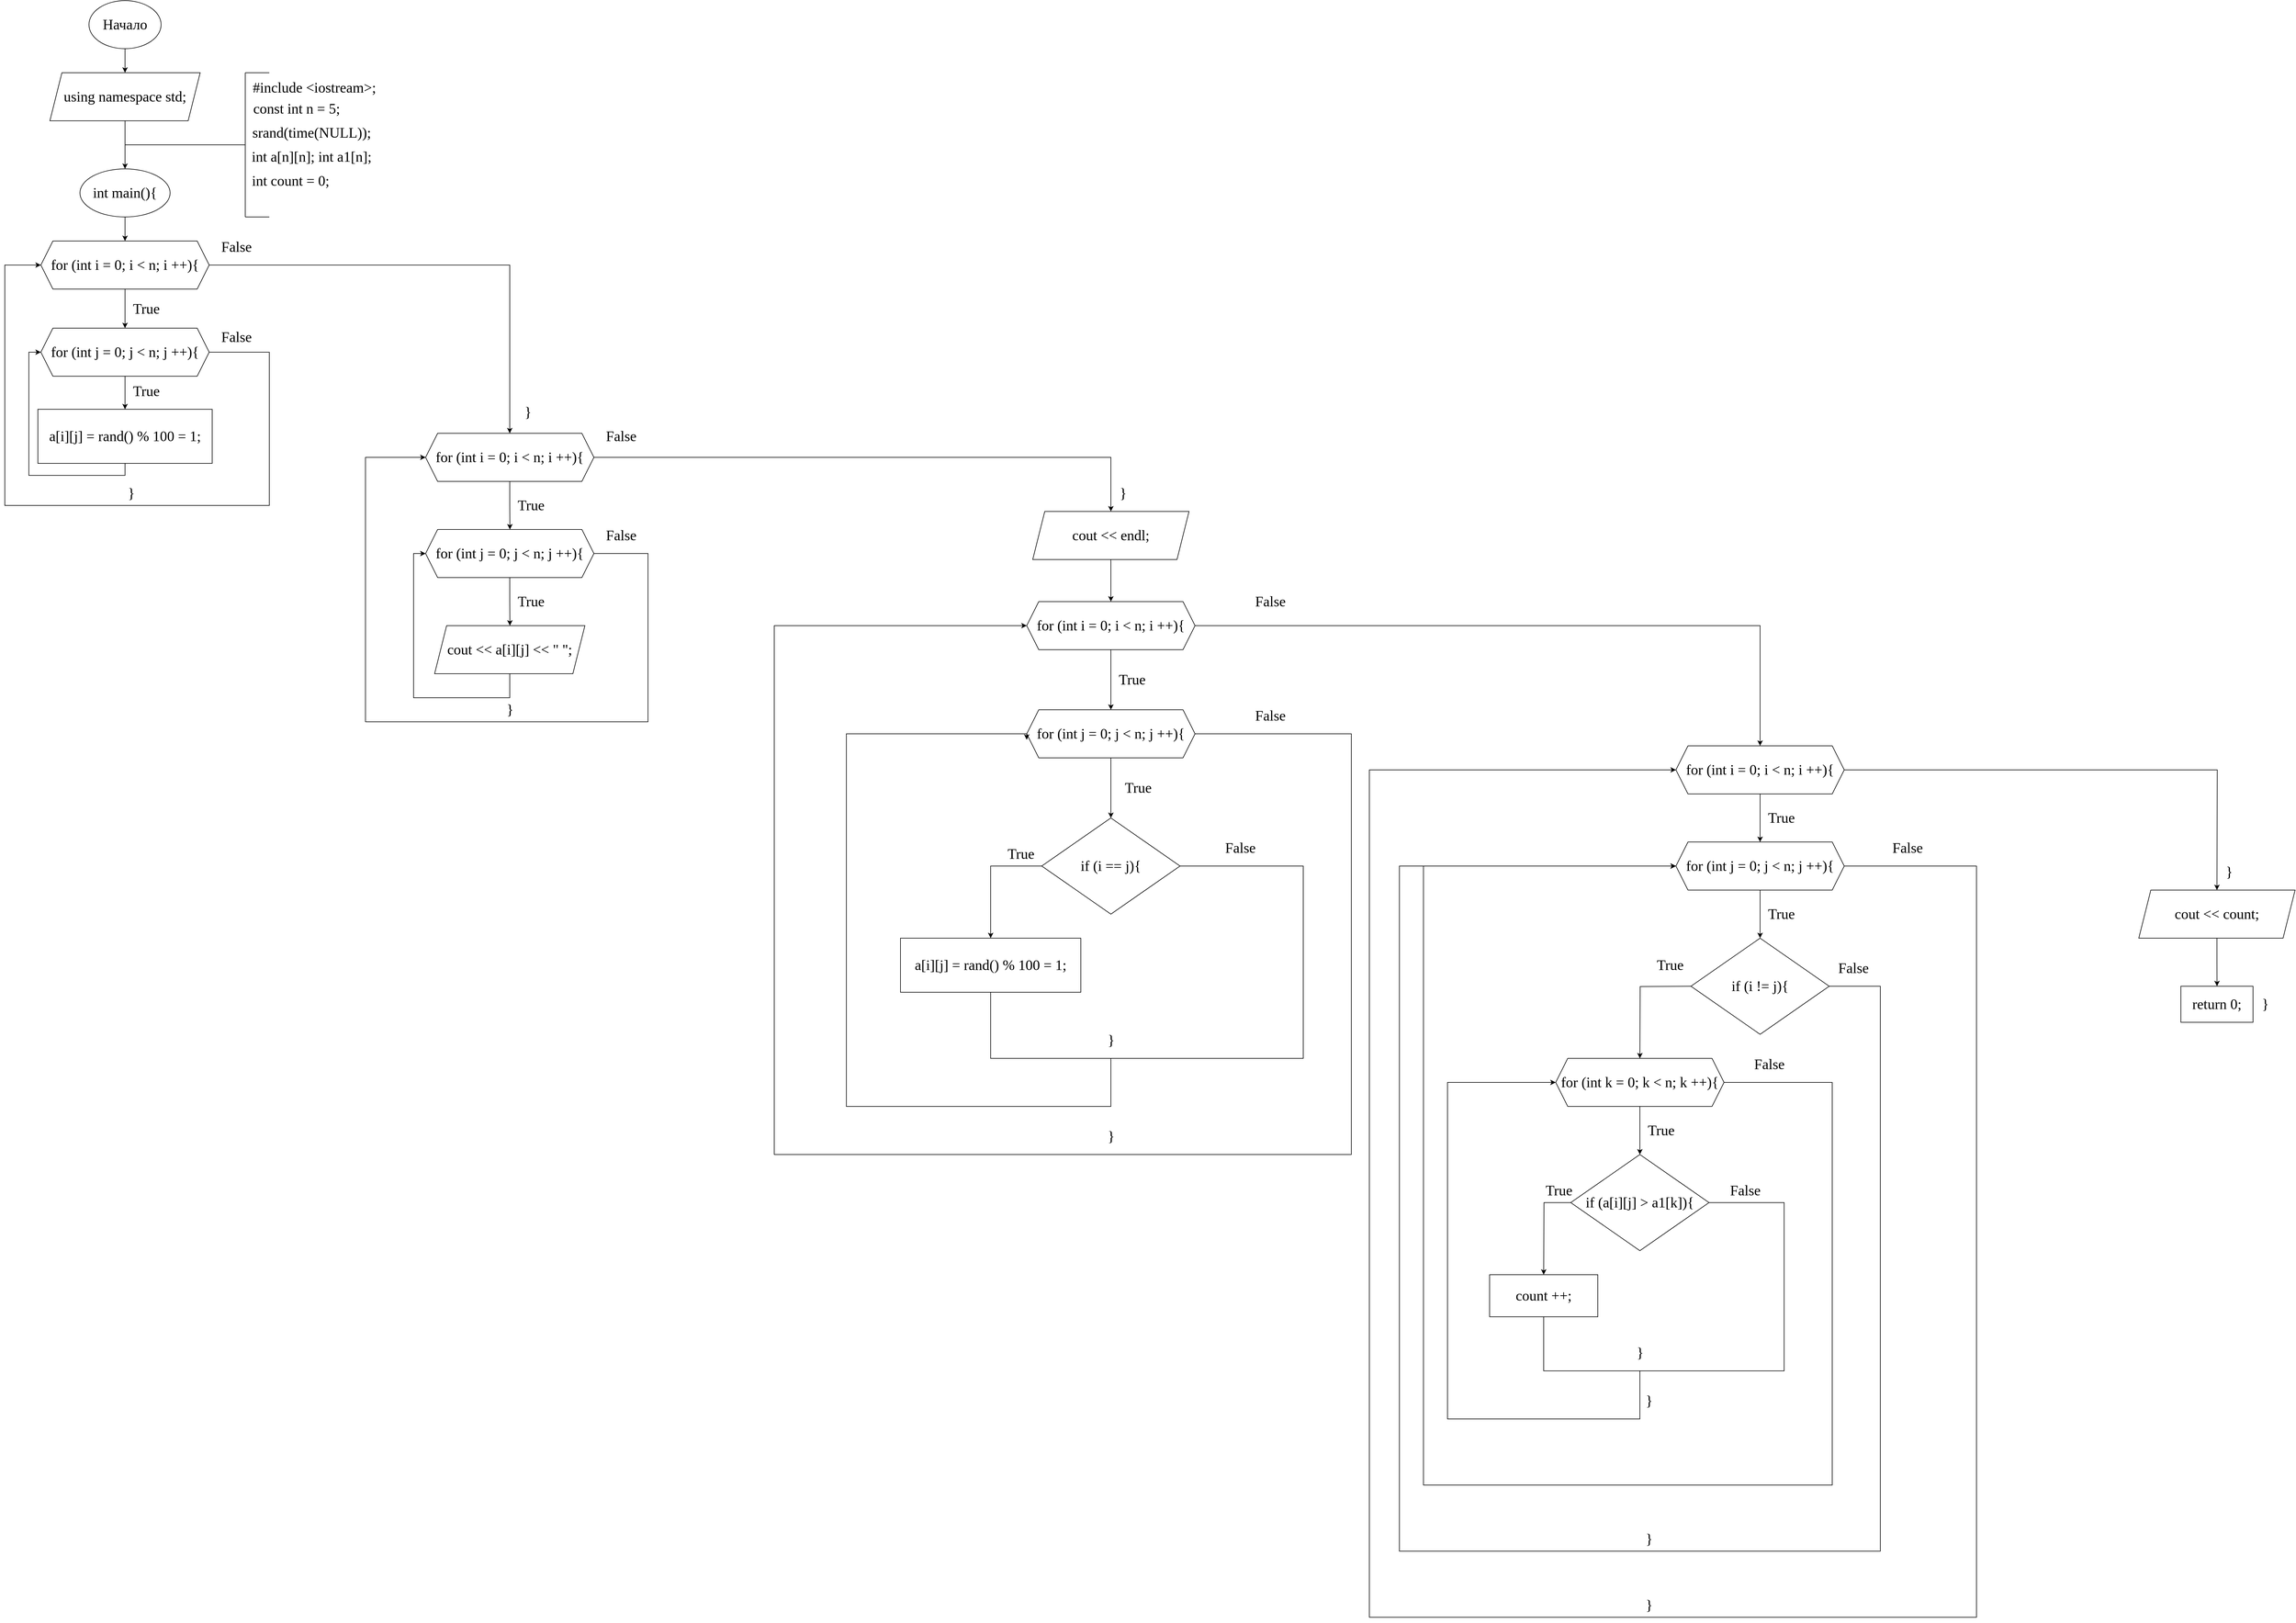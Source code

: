 <mxfile version="22.1.2" type="device">
  <diagram name="Страница — 1" id="nWB5w-IQQtrA6yQI5Z5J">
    <mxGraphModel dx="2580" dy="1523" grid="1" gridSize="10" guides="1" tooltips="1" connect="1" arrows="1" fold="1" page="1" pageScale="1" pageWidth="827" pageHeight="1169" math="0" shadow="0">
      <root>
        <mxCell id="0" />
        <mxCell id="1" parent="0" />
        <mxCell id="NNry0I4TgSfYmMdXEbv9-2" style="edgeStyle=orthogonalEdgeStyle;rounded=0;orthogonalLoop=1;jettySize=auto;html=1;exitX=0.5;exitY=1;exitDx=0;exitDy=0;" edge="1" parent="1" source="NNry0I4TgSfYmMdXEbv9-1">
          <mxGeometry relative="1" as="geometry">
            <mxPoint x="360" y="160" as="targetPoint" />
          </mxGeometry>
        </mxCell>
        <mxCell id="NNry0I4TgSfYmMdXEbv9-1" value="Начало" style="ellipse;whiteSpace=wrap;html=1;fontFamily=Times New Roman;fontSize=24;" vertex="1" parent="1">
          <mxGeometry x="300" y="40" width="120" height="80" as="geometry" />
        </mxCell>
        <mxCell id="NNry0I4TgSfYmMdXEbv9-5" style="edgeStyle=orthogonalEdgeStyle;rounded=0;orthogonalLoop=1;jettySize=auto;html=1;exitX=0.5;exitY=1;exitDx=0;exitDy=0;fontFamily=Times New Roman;fontSize=24;fontColor=default;" edge="1" parent="1" source="NNry0I4TgSfYmMdXEbv9-4">
          <mxGeometry relative="1" as="geometry">
            <mxPoint x="360" y="320" as="targetPoint" />
          </mxGeometry>
        </mxCell>
        <mxCell id="NNry0I4TgSfYmMdXEbv9-4" value="using namespace std;" style="shape=parallelogram;perimeter=parallelogramPerimeter;whiteSpace=wrap;html=1;fixedSize=1;strokeColor=default;align=center;verticalAlign=middle;fontFamily=Times New Roman;fontSize=24;fontColor=default;fillColor=default;" vertex="1" parent="1">
          <mxGeometry x="235" y="160" width="250" height="80" as="geometry" />
        </mxCell>
        <mxCell id="NNry0I4TgSfYmMdXEbv9-17" style="edgeStyle=orthogonalEdgeStyle;rounded=0;orthogonalLoop=1;jettySize=auto;html=1;exitX=0.5;exitY=1;exitDx=0;exitDy=0;fontFamily=Times New Roman;fontSize=24;fontColor=default;" edge="1" parent="1" source="NNry0I4TgSfYmMdXEbv9-6">
          <mxGeometry relative="1" as="geometry">
            <mxPoint x="360" y="440" as="targetPoint" />
          </mxGeometry>
        </mxCell>
        <mxCell id="NNry0I4TgSfYmMdXEbv9-6" value="int main(){" style="ellipse;whiteSpace=wrap;html=1;fontFamily=Times New Roman;fontSize=24;" vertex="1" parent="1">
          <mxGeometry x="285" y="320" width="150" height="80" as="geometry" />
        </mxCell>
        <mxCell id="NNry0I4TgSfYmMdXEbv9-7" value="" style="endArrow=none;html=1;rounded=0;fontFamily=Times New Roman;fontSize=24;fontColor=default;" edge="1" parent="1">
          <mxGeometry width="50" height="50" relative="1" as="geometry">
            <mxPoint x="360" y="280" as="sourcePoint" />
            <mxPoint x="560" y="280" as="targetPoint" />
          </mxGeometry>
        </mxCell>
        <mxCell id="NNry0I4TgSfYmMdXEbv9-8" value="" style="endArrow=none;html=1;rounded=0;fontFamily=Times New Roman;fontSize=24;fontColor=default;" edge="1" parent="1">
          <mxGeometry width="50" height="50" relative="1" as="geometry">
            <mxPoint x="560" y="400" as="sourcePoint" />
            <mxPoint x="560" y="160" as="targetPoint" />
          </mxGeometry>
        </mxCell>
        <mxCell id="NNry0I4TgSfYmMdXEbv9-9" value="" style="endArrow=none;html=1;rounded=0;fontFamily=Times New Roman;fontSize=24;fontColor=default;" edge="1" parent="1">
          <mxGeometry width="50" height="50" relative="1" as="geometry">
            <mxPoint x="560" y="160" as="sourcePoint" />
            <mxPoint x="600" y="160" as="targetPoint" />
          </mxGeometry>
        </mxCell>
        <mxCell id="NNry0I4TgSfYmMdXEbv9-10" value="" style="endArrow=none;html=1;rounded=0;fontFamily=Times New Roman;fontSize=24;fontColor=default;" edge="1" parent="1">
          <mxGeometry width="50" height="50" relative="1" as="geometry">
            <mxPoint x="560" y="400" as="sourcePoint" />
            <mxPoint x="600" y="400" as="targetPoint" />
          </mxGeometry>
        </mxCell>
        <mxCell id="NNry0I4TgSfYmMdXEbv9-11" value="#include &amp;lt;iostream&amp;gt;;" style="text;html=1;strokeColor=none;fillColor=none;align=center;verticalAlign=middle;whiteSpace=wrap;rounded=0;fontSize=24;fontFamily=Times New Roman;fontColor=default;" vertex="1" parent="1">
          <mxGeometry x="560" y="170" width="230" height="30" as="geometry" />
        </mxCell>
        <mxCell id="NNry0I4TgSfYmMdXEbv9-13" value="const int n = 5;" style="text;html=1;align=center;verticalAlign=middle;resizable=0;points=[];autosize=1;strokeColor=none;fillColor=none;fontSize=24;fontFamily=Times New Roman;fontColor=default;" vertex="1" parent="1">
          <mxGeometry x="560" y="200" width="170" height="40" as="geometry" />
        </mxCell>
        <mxCell id="NNry0I4TgSfYmMdXEbv9-14" value="srand(time(NULL));" style="text;html=1;align=center;verticalAlign=middle;resizable=0;points=[];autosize=1;strokeColor=none;fillColor=none;fontSize=24;fontFamily=Times New Roman;fontColor=default;" vertex="1" parent="1">
          <mxGeometry x="560" y="240" width="220" height="40" as="geometry" />
        </mxCell>
        <mxCell id="NNry0I4TgSfYmMdXEbv9-15" value="int a[n][n]; int a1[n];" style="text;html=1;align=center;verticalAlign=middle;resizable=0;points=[];autosize=1;strokeColor=none;fillColor=none;fontSize=24;fontFamily=Times New Roman;fontColor=default;" vertex="1" parent="1">
          <mxGeometry x="560" y="280" width="220" height="40" as="geometry" />
        </mxCell>
        <mxCell id="NNry0I4TgSfYmMdXEbv9-16" value="int count = 0;" style="text;html=1;align=center;verticalAlign=middle;resizable=0;points=[];autosize=1;strokeColor=none;fillColor=none;fontSize=24;fontFamily=Times New Roman;fontColor=default;" vertex="1" parent="1">
          <mxGeometry x="560" y="320" width="150" height="40" as="geometry" />
        </mxCell>
        <mxCell id="NNry0I4TgSfYmMdXEbv9-19" style="edgeStyle=orthogonalEdgeStyle;rounded=0;orthogonalLoop=1;jettySize=auto;html=1;exitX=0.5;exitY=1;exitDx=0;exitDy=0;fontFamily=Times New Roman;fontSize=24;fontColor=default;entryX=0.5;entryY=0;entryDx=0;entryDy=0;" edge="1" parent="1" source="NNry0I4TgSfYmMdXEbv9-18" target="NNry0I4TgSfYmMdXEbv9-20">
          <mxGeometry relative="1" as="geometry">
            <mxPoint x="360" y="580" as="targetPoint" />
          </mxGeometry>
        </mxCell>
        <mxCell id="NNry0I4TgSfYmMdXEbv9-28" style="edgeStyle=orthogonalEdgeStyle;rounded=0;orthogonalLoop=1;jettySize=auto;html=1;exitX=1;exitY=0.5;exitDx=0;exitDy=0;fontFamily=Times New Roman;fontSize=24;fontColor=default;" edge="1" parent="1" source="NNry0I4TgSfYmMdXEbv9-18">
          <mxGeometry relative="1" as="geometry">
            <mxPoint x="1000" y="760" as="targetPoint" />
            <Array as="points">
              <mxPoint x="1000" y="480" />
              <mxPoint x="1000" y="760" />
            </Array>
          </mxGeometry>
        </mxCell>
        <mxCell id="NNry0I4TgSfYmMdXEbv9-18" value="for (int i = 0; i &amp;lt; n; i ++){" style="shape=hexagon;perimeter=hexagonPerimeter2;whiteSpace=wrap;html=1;fixedSize=1;strokeColor=default;align=center;verticalAlign=middle;fontFamily=Times New Roman;fontSize=24;fontColor=default;fillColor=default;" vertex="1" parent="1">
          <mxGeometry x="220" y="440" width="280" height="80" as="geometry" />
        </mxCell>
        <mxCell id="NNry0I4TgSfYmMdXEbv9-22" style="edgeStyle=orthogonalEdgeStyle;rounded=0;orthogonalLoop=1;jettySize=auto;html=1;exitX=0.5;exitY=1;exitDx=0;exitDy=0;fontFamily=Times New Roman;fontSize=24;fontColor=default;" edge="1" parent="1" source="NNry0I4TgSfYmMdXEbv9-20" target="NNry0I4TgSfYmMdXEbv9-23">
          <mxGeometry relative="1" as="geometry">
            <mxPoint x="360.286" y="720" as="targetPoint" />
          </mxGeometry>
        </mxCell>
        <mxCell id="NNry0I4TgSfYmMdXEbv9-25" style="edgeStyle=orthogonalEdgeStyle;rounded=0;orthogonalLoop=1;jettySize=auto;html=1;exitX=1;exitY=0.5;exitDx=0;exitDy=0;entryX=0;entryY=0.5;entryDx=0;entryDy=0;fontFamily=Times New Roman;fontSize=24;fontColor=default;" edge="1" parent="1" source="NNry0I4TgSfYmMdXEbv9-20" target="NNry0I4TgSfYmMdXEbv9-18">
          <mxGeometry relative="1" as="geometry">
            <Array as="points">
              <mxPoint x="600" y="625" />
              <mxPoint x="600" y="880" />
              <mxPoint x="160" y="880" />
              <mxPoint x="160" y="480" />
            </Array>
          </mxGeometry>
        </mxCell>
        <mxCell id="NNry0I4TgSfYmMdXEbv9-20" value="for (int j = 0; j &amp;lt; n; j ++){" style="shape=hexagon;perimeter=hexagonPerimeter2;whiteSpace=wrap;html=1;fixedSize=1;strokeColor=default;align=center;verticalAlign=middle;fontFamily=Times New Roman;fontSize=24;fontColor=default;fillColor=default;" vertex="1" parent="1">
          <mxGeometry x="220" y="585" width="280" height="80" as="geometry" />
        </mxCell>
        <mxCell id="NNry0I4TgSfYmMdXEbv9-21" value="True" style="text;html=1;align=center;verticalAlign=middle;resizable=0;points=[];autosize=1;strokeColor=none;fillColor=none;fontSize=24;fontFamily=Times New Roman;fontColor=default;" vertex="1" parent="1">
          <mxGeometry x="360" y="533" width="70" height="40" as="geometry" />
        </mxCell>
        <mxCell id="NNry0I4TgSfYmMdXEbv9-24" style="edgeStyle=orthogonalEdgeStyle;rounded=0;orthogonalLoop=1;jettySize=auto;html=1;exitX=0.5;exitY=1;exitDx=0;exitDy=0;entryX=0;entryY=0.5;entryDx=0;entryDy=0;fontFamily=Times New Roman;fontSize=24;fontColor=default;" edge="1" parent="1" source="NNry0I4TgSfYmMdXEbv9-23" target="NNry0I4TgSfYmMdXEbv9-20">
          <mxGeometry relative="1" as="geometry">
            <Array as="points">
              <mxPoint x="360" y="830" />
              <mxPoint x="200" y="830" />
              <mxPoint x="200" y="625" />
            </Array>
          </mxGeometry>
        </mxCell>
        <mxCell id="NNry0I4TgSfYmMdXEbv9-23" value="a[i][j] = rand() % 100 = 1;" style="rounded=0;whiteSpace=wrap;html=1;strokeColor=default;align=center;verticalAlign=middle;fontFamily=Times New Roman;fontSize=24;fontColor=default;fillColor=default;" vertex="1" parent="1">
          <mxGeometry x="215" y="720" width="290" height="90" as="geometry" />
        </mxCell>
        <mxCell id="NNry0I4TgSfYmMdXEbv9-26" value="True" style="text;html=1;align=center;verticalAlign=middle;resizable=0;points=[];autosize=1;strokeColor=none;fillColor=none;fontSize=24;fontFamily=Times New Roman;fontColor=default;" vertex="1" parent="1">
          <mxGeometry x="360" y="670" width="70" height="40" as="geometry" />
        </mxCell>
        <mxCell id="NNry0I4TgSfYmMdXEbv9-27" value="False" style="text;html=1;align=center;verticalAlign=middle;resizable=0;points=[];autosize=1;strokeColor=none;fillColor=none;fontSize=24;fontFamily=Times New Roman;fontColor=default;" vertex="1" parent="1">
          <mxGeometry x="510" y="580" width="70" height="40" as="geometry" />
        </mxCell>
        <mxCell id="NNry0I4TgSfYmMdXEbv9-29" value="False" style="text;html=1;align=center;verticalAlign=middle;resizable=0;points=[];autosize=1;strokeColor=none;fillColor=none;fontSize=24;fontFamily=Times New Roman;fontColor=default;" vertex="1" parent="1">
          <mxGeometry x="510" y="430" width="70" height="40" as="geometry" />
        </mxCell>
        <mxCell id="NNry0I4TgSfYmMdXEbv9-31" style="edgeStyle=orthogonalEdgeStyle;rounded=0;orthogonalLoop=1;jettySize=auto;html=1;exitX=0.5;exitY=1;exitDx=0;exitDy=0;fontFamily=Times New Roman;fontSize=24;fontColor=default;" edge="1" parent="1" source="NNry0I4TgSfYmMdXEbv9-30">
          <mxGeometry relative="1" as="geometry">
            <mxPoint x="1000.286" y="920" as="targetPoint" />
          </mxGeometry>
        </mxCell>
        <mxCell id="NNry0I4TgSfYmMdXEbv9-40" style="edgeStyle=orthogonalEdgeStyle;rounded=0;orthogonalLoop=1;jettySize=auto;html=1;exitX=1;exitY=0.5;exitDx=0;exitDy=0;fontFamily=Times New Roman;fontSize=24;fontColor=default;entryX=0.5;entryY=0;entryDx=0;entryDy=0;" edge="1" parent="1" source="NNry0I4TgSfYmMdXEbv9-30" target="NNry0I4TgSfYmMdXEbv9-41">
          <mxGeometry relative="1" as="geometry">
            <mxPoint x="1680" y="880" as="targetPoint" />
            <Array as="points">
              <mxPoint x="2000" y="800" />
            </Array>
          </mxGeometry>
        </mxCell>
        <mxCell id="NNry0I4TgSfYmMdXEbv9-30" value="for (int i = 0; i &amp;lt; n; i ++){" style="shape=hexagon;perimeter=hexagonPerimeter2;whiteSpace=wrap;html=1;fixedSize=1;strokeColor=default;align=center;verticalAlign=middle;fontFamily=Times New Roman;fontSize=24;fontColor=default;fillColor=default;" vertex="1" parent="1">
          <mxGeometry x="860" y="760" width="280" height="80" as="geometry" />
        </mxCell>
        <mxCell id="NNry0I4TgSfYmMdXEbv9-34" style="edgeStyle=orthogonalEdgeStyle;rounded=0;orthogonalLoop=1;jettySize=auto;html=1;exitX=0.5;exitY=1;exitDx=0;exitDy=0;fontFamily=Times New Roman;fontSize=24;fontColor=default;" edge="1" parent="1" source="NNry0I4TgSfYmMdXEbv9-32">
          <mxGeometry relative="1" as="geometry">
            <mxPoint x="1000.286" y="1080.0" as="targetPoint" />
          </mxGeometry>
        </mxCell>
        <mxCell id="NNry0I4TgSfYmMdXEbv9-38" style="edgeStyle=orthogonalEdgeStyle;rounded=0;orthogonalLoop=1;jettySize=auto;html=1;exitX=1;exitY=0.5;exitDx=0;exitDy=0;entryX=0;entryY=0.5;entryDx=0;entryDy=0;fontFamily=Times New Roman;fontSize=24;fontColor=default;" edge="1" parent="1" source="NNry0I4TgSfYmMdXEbv9-32" target="NNry0I4TgSfYmMdXEbv9-30">
          <mxGeometry relative="1" as="geometry">
            <Array as="points">
              <mxPoint x="1230" y="960" />
              <mxPoint x="1230" y="1240" />
              <mxPoint x="760" y="1240" />
              <mxPoint x="760" y="800" />
            </Array>
          </mxGeometry>
        </mxCell>
        <mxCell id="NNry0I4TgSfYmMdXEbv9-32" value="for (int j = 0; j &amp;lt; n; j ++){" style="shape=hexagon;perimeter=hexagonPerimeter2;whiteSpace=wrap;html=1;fixedSize=1;strokeColor=default;align=center;verticalAlign=middle;fontFamily=Times New Roman;fontSize=24;fontColor=default;fillColor=default;" vertex="1" parent="1">
          <mxGeometry x="860" y="920" width="280" height="80" as="geometry" />
        </mxCell>
        <mxCell id="NNry0I4TgSfYmMdXEbv9-33" value="True" style="text;html=1;align=center;verticalAlign=middle;resizable=0;points=[];autosize=1;strokeColor=none;fillColor=none;fontSize=24;fontFamily=Times New Roman;fontColor=default;" vertex="1" parent="1">
          <mxGeometry x="1000" y="860" width="70" height="40" as="geometry" />
        </mxCell>
        <mxCell id="NNry0I4TgSfYmMdXEbv9-35" value="True" style="text;html=1;align=center;verticalAlign=middle;resizable=0;points=[];autosize=1;strokeColor=none;fillColor=none;fontSize=24;fontFamily=Times New Roman;fontColor=default;" vertex="1" parent="1">
          <mxGeometry x="1000" y="1020" width="70" height="40" as="geometry" />
        </mxCell>
        <mxCell id="NNry0I4TgSfYmMdXEbv9-37" style="edgeStyle=orthogonalEdgeStyle;rounded=0;orthogonalLoop=1;jettySize=auto;html=1;exitX=0.5;exitY=1;exitDx=0;exitDy=0;entryX=0;entryY=0.5;entryDx=0;entryDy=0;fontFamily=Times New Roman;fontSize=24;fontColor=default;" edge="1" parent="1" source="NNry0I4TgSfYmMdXEbv9-36" target="NNry0I4TgSfYmMdXEbv9-32">
          <mxGeometry relative="1" as="geometry">
            <Array as="points">
              <mxPoint x="1000" y="1200" />
              <mxPoint x="840" y="1200" />
              <mxPoint x="840" y="960" />
            </Array>
          </mxGeometry>
        </mxCell>
        <mxCell id="NNry0I4TgSfYmMdXEbv9-36" value="cout &amp;lt;&amp;lt; a[i][j] &amp;lt;&amp;lt; &quot; &quot;;" style="shape=parallelogram;perimeter=parallelogramPerimeter;whiteSpace=wrap;html=1;fixedSize=1;strokeColor=default;align=center;verticalAlign=middle;fontFamily=Times New Roman;fontSize=24;fontColor=default;fillColor=default;" vertex="1" parent="1">
          <mxGeometry x="875" y="1080" width="250" height="80" as="geometry" />
        </mxCell>
        <mxCell id="NNry0I4TgSfYmMdXEbv9-39" value="False" style="text;html=1;align=center;verticalAlign=middle;resizable=0;points=[];autosize=1;strokeColor=none;fillColor=none;fontSize=24;fontFamily=Times New Roman;fontColor=default;" vertex="1" parent="1">
          <mxGeometry x="1150" y="910" width="70" height="40" as="geometry" />
        </mxCell>
        <mxCell id="NNry0I4TgSfYmMdXEbv9-47" style="edgeStyle=orthogonalEdgeStyle;rounded=0;orthogonalLoop=1;jettySize=auto;html=1;exitX=0.5;exitY=1;exitDx=0;exitDy=0;fontFamily=Times New Roman;fontSize=24;fontColor=default;entryX=0.5;entryY=0;entryDx=0;entryDy=0;" edge="1" parent="1" source="NNry0I4TgSfYmMdXEbv9-41" target="NNry0I4TgSfYmMdXEbv9-48">
          <mxGeometry relative="1" as="geometry">
            <mxPoint x="1680" y="1040" as="targetPoint" />
          </mxGeometry>
        </mxCell>
        <mxCell id="NNry0I4TgSfYmMdXEbv9-41" value="cout &amp;lt;&amp;lt; endl;" style="shape=parallelogram;perimeter=parallelogramPerimeter;whiteSpace=wrap;html=1;fixedSize=1;strokeColor=default;align=center;verticalAlign=middle;fontFamily=Times New Roman;fontSize=24;fontColor=default;fillColor=default;" vertex="1" parent="1">
          <mxGeometry x="1870" y="890" width="260" height="80" as="geometry" />
        </mxCell>
        <mxCell id="NNry0I4TgSfYmMdXEbv9-42" value="False" style="text;html=1;align=center;verticalAlign=middle;resizable=0;points=[];autosize=1;strokeColor=none;fillColor=none;fontSize=24;fontFamily=Times New Roman;fontColor=default;" vertex="1" parent="1">
          <mxGeometry x="1150" y="745" width="70" height="40" as="geometry" />
        </mxCell>
        <mxCell id="NNry0I4TgSfYmMdXEbv9-43" value="}" style="text;html=1;align=center;verticalAlign=middle;resizable=0;points=[];autosize=1;strokeColor=none;fillColor=none;fontSize=24;fontFamily=Times New Roman;fontColor=default;" vertex="1" parent="1">
          <mxGeometry x="350" y="840" width="40" height="40" as="geometry" />
        </mxCell>
        <mxCell id="NNry0I4TgSfYmMdXEbv9-44" value="}" style="text;html=1;align=center;verticalAlign=middle;resizable=0;points=[];autosize=1;strokeColor=none;fillColor=none;fontSize=24;fontFamily=Times New Roman;fontColor=default;" vertex="1" parent="1">
          <mxGeometry x="1010" y="705" width="40" height="40" as="geometry" />
        </mxCell>
        <mxCell id="NNry0I4TgSfYmMdXEbv9-45" value="}" style="text;html=1;align=center;verticalAlign=middle;resizable=0;points=[];autosize=1;strokeColor=none;fillColor=none;fontSize=24;fontFamily=Times New Roman;fontColor=default;" vertex="1" parent="1">
          <mxGeometry x="980" y="1200" width="40" height="40" as="geometry" />
        </mxCell>
        <mxCell id="NNry0I4TgSfYmMdXEbv9-46" value="}" style="text;html=1;align=center;verticalAlign=middle;resizable=0;points=[];autosize=1;strokeColor=none;fillColor=none;fontSize=24;fontFamily=Times New Roman;fontColor=default;" vertex="1" parent="1">
          <mxGeometry x="2000" y="840" width="40" height="40" as="geometry" />
        </mxCell>
        <mxCell id="NNry0I4TgSfYmMdXEbv9-49" style="edgeStyle=orthogonalEdgeStyle;rounded=0;orthogonalLoop=1;jettySize=auto;html=1;exitX=0.5;exitY=1;exitDx=0;exitDy=0;fontFamily=Times New Roman;fontSize=24;fontColor=default;entryX=0.5;entryY=0;entryDx=0;entryDy=0;" edge="1" parent="1" source="NNry0I4TgSfYmMdXEbv9-48" target="NNry0I4TgSfYmMdXEbv9-52">
          <mxGeometry relative="1" as="geometry">
            <mxPoint x="1680" y="1210" as="targetPoint" />
          </mxGeometry>
        </mxCell>
        <mxCell id="NNry0I4TgSfYmMdXEbv9-68" style="edgeStyle=orthogonalEdgeStyle;rounded=0;orthogonalLoop=1;jettySize=auto;html=1;exitX=1;exitY=0.5;exitDx=0;exitDy=0;fontFamily=Times New Roman;fontSize=24;fontColor=default;" edge="1" parent="1" source="NNry0I4TgSfYmMdXEbv9-48">
          <mxGeometry relative="1" as="geometry">
            <mxPoint x="3080" y="1280" as="targetPoint" />
            <Array as="points">
              <mxPoint x="3080" y="1080" />
              <mxPoint x="3080" y="1280" />
            </Array>
          </mxGeometry>
        </mxCell>
        <mxCell id="NNry0I4TgSfYmMdXEbv9-48" value="for (int i = 0; i &amp;lt; n; i ++){" style="shape=hexagon;perimeter=hexagonPerimeter2;whiteSpace=wrap;html=1;fixedSize=1;strokeColor=default;align=center;verticalAlign=middle;fontFamily=Times New Roman;fontSize=24;fontColor=default;fillColor=default;" vertex="1" parent="1">
          <mxGeometry x="1860" y="1040" width="280" height="80" as="geometry" />
        </mxCell>
        <mxCell id="NNry0I4TgSfYmMdXEbv9-51" value="True" style="text;html=1;align=center;verticalAlign=middle;resizable=0;points=[];autosize=1;strokeColor=none;fillColor=none;fontSize=24;fontFamily=Times New Roman;fontColor=default;" vertex="1" parent="1">
          <mxGeometry x="2000" y="1150" width="70" height="40" as="geometry" />
        </mxCell>
        <mxCell id="NNry0I4TgSfYmMdXEbv9-53" style="edgeStyle=orthogonalEdgeStyle;rounded=0;orthogonalLoop=1;jettySize=auto;html=1;exitX=0.5;exitY=1;exitDx=0;exitDy=0;fontFamily=Times New Roman;fontSize=24;fontColor=default;entryX=0.5;entryY=0;entryDx=0;entryDy=0;" edge="1" parent="1" source="NNry0I4TgSfYmMdXEbv9-52" target="NNry0I4TgSfYmMdXEbv9-55">
          <mxGeometry relative="1" as="geometry">
            <mxPoint x="1680" y="1360" as="targetPoint" />
          </mxGeometry>
        </mxCell>
        <mxCell id="NNry0I4TgSfYmMdXEbv9-65" style="edgeStyle=orthogonalEdgeStyle;rounded=0;orthogonalLoop=1;jettySize=auto;html=1;exitX=1;exitY=0.5;exitDx=0;exitDy=0;entryX=0;entryY=0.5;entryDx=0;entryDy=0;fontFamily=Times New Roman;fontSize=24;fontColor=default;" edge="1" parent="1" source="NNry0I4TgSfYmMdXEbv9-52" target="NNry0I4TgSfYmMdXEbv9-48">
          <mxGeometry relative="1" as="geometry">
            <Array as="points">
              <mxPoint x="2400" y="1260" />
              <mxPoint x="2400" y="1960" />
              <mxPoint x="1440" y="1960" />
              <mxPoint x="1440" y="1080" />
            </Array>
          </mxGeometry>
        </mxCell>
        <mxCell id="NNry0I4TgSfYmMdXEbv9-52" value="for (int j = 0; j &amp;lt; n; j ++){" style="shape=hexagon;perimeter=hexagonPerimeter2;whiteSpace=wrap;html=1;fixedSize=1;strokeColor=default;align=center;verticalAlign=middle;fontFamily=Times New Roman;fontSize=24;fontColor=default;fillColor=default;" vertex="1" parent="1">
          <mxGeometry x="1860" y="1220" width="280" height="80" as="geometry" />
        </mxCell>
        <mxCell id="NNry0I4TgSfYmMdXEbv9-54" value="True" style="text;html=1;align=center;verticalAlign=middle;resizable=0;points=[];autosize=1;strokeColor=none;fillColor=none;fontSize=24;fontFamily=Times New Roman;fontColor=default;" vertex="1" parent="1">
          <mxGeometry x="2010" y="1330" width="70" height="40" as="geometry" />
        </mxCell>
        <mxCell id="NNry0I4TgSfYmMdXEbv9-60" style="edgeStyle=orthogonalEdgeStyle;rounded=0;orthogonalLoop=1;jettySize=auto;html=1;exitX=1;exitY=0.5;exitDx=0;exitDy=0;fontFamily=Times New Roman;fontSize=24;fontColor=default;verticalAlign=middle;entryX=0.5;entryY=1;entryDx=0;entryDy=0;endArrow=none;endFill=0;" edge="1" parent="1" source="NNry0I4TgSfYmMdXEbv9-55" target="NNry0I4TgSfYmMdXEbv9-58">
          <mxGeometry relative="1" as="geometry">
            <mxPoint x="1460" y="1989.91" as="targetPoint" />
            <mxPoint x="2125" y="1819.91" as="sourcePoint" />
            <Array as="points">
              <mxPoint x="2320" y="1480" />
              <mxPoint x="2320" y="1800" />
              <mxPoint x="1800" y="1800" />
            </Array>
          </mxGeometry>
        </mxCell>
        <mxCell id="NNry0I4TgSfYmMdXEbv9-55" value="if (i == j){" style="rhombus;whiteSpace=wrap;html=1;strokeColor=default;align=center;verticalAlign=middle;fontFamily=Times New Roman;fontSize=24;fontColor=default;fillColor=default;" vertex="1" parent="1">
          <mxGeometry x="1885" y="1400" width="230" height="160" as="geometry" />
        </mxCell>
        <mxCell id="NNry0I4TgSfYmMdXEbv9-57" value="True" style="text;html=1;align=center;verticalAlign=middle;resizable=0;points=[];autosize=1;strokeColor=none;fillColor=none;fontSize=24;fontFamily=Times New Roman;fontColor=default;" vertex="1" parent="1">
          <mxGeometry x="1815" y="1440" width="70" height="40" as="geometry" />
        </mxCell>
        <mxCell id="NNry0I4TgSfYmMdXEbv9-58" value="a[i][j] = rand() % 100 = 1;" style="rounded=0;whiteSpace=wrap;html=1;strokeColor=default;align=center;verticalAlign=middle;fontFamily=Times New Roman;fontSize=24;fontColor=default;fillColor=default;" vertex="1" parent="1">
          <mxGeometry x="1650" y="1600" width="300" height="90" as="geometry" />
        </mxCell>
        <mxCell id="NNry0I4TgSfYmMdXEbv9-59" style="edgeStyle=orthogonalEdgeStyle;rounded=0;orthogonalLoop=1;jettySize=auto;html=1;exitX=0;exitY=0.5;exitDx=0;exitDy=0;entryX=0.5;entryY=0;entryDx=0;entryDy=0;fontFamily=Times New Roman;fontSize=24;fontColor=default;" edge="1" parent="1" source="NNry0I4TgSfYmMdXEbv9-55" target="NNry0I4TgSfYmMdXEbv9-58">
          <mxGeometry relative="1" as="geometry" />
        </mxCell>
        <mxCell id="NNry0I4TgSfYmMdXEbv9-61" value="}" style="text;html=1;align=center;verticalAlign=middle;resizable=0;points=[];autosize=1;strokeColor=none;fillColor=none;fontSize=24;fontFamily=Times New Roman;fontColor=default;" vertex="1" parent="1">
          <mxGeometry x="1980" y="1750" width="40" height="40" as="geometry" />
        </mxCell>
        <mxCell id="NNry0I4TgSfYmMdXEbv9-62" style="edgeStyle=orthogonalEdgeStyle;rounded=0;orthogonalLoop=1;jettySize=auto;html=1;exitX=0;exitY=0.5;exitDx=0;exitDy=0;fontFamily=Times New Roman;fontSize=24;fontColor=default;endArrow=none;endFill=0;startArrow=classic;startFill=1;" edge="1" parent="1">
          <mxGeometry relative="1" as="geometry">
            <mxPoint x="1860" y="1269.91" as="sourcePoint" />
            <mxPoint x="2000" y="1800" as="targetPoint" />
            <Array as="points">
              <mxPoint x="1860" y="1260" />
              <mxPoint x="1560" y="1260" />
              <mxPoint x="1560" y="1880" />
              <mxPoint x="2000" y="1880" />
            </Array>
          </mxGeometry>
        </mxCell>
        <mxCell id="NNry0I4TgSfYmMdXEbv9-64" value="False" style="text;html=1;align=center;verticalAlign=middle;resizable=0;points=[];autosize=1;strokeColor=none;fillColor=none;fontSize=24;fontFamily=Times New Roman;fontColor=default;" vertex="1" parent="1">
          <mxGeometry x="2180" y="1430" width="70" height="40" as="geometry" />
        </mxCell>
        <mxCell id="NNry0I4TgSfYmMdXEbv9-66" value="False" style="text;html=1;align=center;verticalAlign=middle;resizable=0;points=[];autosize=1;strokeColor=none;fillColor=none;fontSize=24;fontFamily=Times New Roman;fontColor=default;" vertex="1" parent="1">
          <mxGeometry x="2230" y="1210" width="70" height="40" as="geometry" />
        </mxCell>
        <mxCell id="NNry0I4TgSfYmMdXEbv9-67" value="}" style="text;html=1;align=center;verticalAlign=middle;resizable=0;points=[];autosize=1;strokeColor=none;fillColor=none;fontSize=24;fontFamily=Times New Roman;fontColor=default;" vertex="1" parent="1">
          <mxGeometry x="1980" y="1910" width="40" height="40" as="geometry" />
        </mxCell>
        <mxCell id="NNry0I4TgSfYmMdXEbv9-69" value="False" style="text;html=1;align=center;verticalAlign=middle;resizable=0;points=[];autosize=1;strokeColor=none;fillColor=none;fontSize=24;fontFamily=Times New Roman;fontColor=default;" vertex="1" parent="1">
          <mxGeometry x="2230" y="1020" width="70" height="40" as="geometry" />
        </mxCell>
        <mxCell id="NNry0I4TgSfYmMdXEbv9-71" style="edgeStyle=orthogonalEdgeStyle;rounded=0;orthogonalLoop=1;jettySize=auto;html=1;exitX=0.5;exitY=1;exitDx=0;exitDy=0;fontFamily=Times New Roman;fontSize=24;fontColor=default;" edge="1" parent="1" source="NNry0I4TgSfYmMdXEbv9-70">
          <mxGeometry relative="1" as="geometry">
            <mxPoint x="3080" y="1440" as="targetPoint" />
          </mxGeometry>
        </mxCell>
        <mxCell id="NNry0I4TgSfYmMdXEbv9-102" style="edgeStyle=orthogonalEdgeStyle;rounded=0;orthogonalLoop=1;jettySize=auto;html=1;exitX=1;exitY=0.5;exitDx=0;exitDy=0;fontFamily=Times New Roman;fontSize=24;fontColor=default;" edge="1" parent="1" source="NNry0I4TgSfYmMdXEbv9-70">
          <mxGeometry relative="1" as="geometry">
            <mxPoint x="3840" y="1520" as="targetPoint" />
          </mxGeometry>
        </mxCell>
        <mxCell id="NNry0I4TgSfYmMdXEbv9-70" value="for (int i = 0; i &amp;lt; n; i ++){" style="shape=hexagon;perimeter=hexagonPerimeter2;whiteSpace=wrap;html=1;fixedSize=1;strokeColor=default;align=center;verticalAlign=middle;fontFamily=Times New Roman;fontSize=24;fontColor=default;fillColor=default;" vertex="1" parent="1">
          <mxGeometry x="2940" y="1280" width="280" height="80" as="geometry" />
        </mxCell>
        <mxCell id="NNry0I4TgSfYmMdXEbv9-74" style="edgeStyle=orthogonalEdgeStyle;rounded=0;orthogonalLoop=1;jettySize=auto;html=1;exitX=0.5;exitY=1;exitDx=0;exitDy=0;fontFamily=Times New Roman;fontSize=24;fontColor=default;" edge="1" parent="1" source="NNry0I4TgSfYmMdXEbv9-72">
          <mxGeometry relative="1" as="geometry">
            <mxPoint x="3080" y="1600" as="targetPoint" />
          </mxGeometry>
        </mxCell>
        <mxCell id="NNry0I4TgSfYmMdXEbv9-98" style="edgeStyle=orthogonalEdgeStyle;rounded=0;orthogonalLoop=1;jettySize=auto;html=1;exitX=1;exitY=0.5;exitDx=0;exitDy=0;entryX=0;entryY=0.5;entryDx=0;entryDy=0;fontFamily=Times New Roman;fontSize=24;fontColor=default;" edge="1" parent="1" source="NNry0I4TgSfYmMdXEbv9-72" target="NNry0I4TgSfYmMdXEbv9-70">
          <mxGeometry relative="1" as="geometry">
            <Array as="points">
              <mxPoint x="3440" y="1480" />
              <mxPoint x="3440" y="2730" />
              <mxPoint x="2430" y="2730" />
              <mxPoint x="2430" y="1320" />
            </Array>
          </mxGeometry>
        </mxCell>
        <mxCell id="NNry0I4TgSfYmMdXEbv9-72" value="for (int j = 0; j &amp;lt; n; j ++){" style="shape=hexagon;perimeter=hexagonPerimeter2;whiteSpace=wrap;html=1;fixedSize=1;strokeColor=default;align=center;verticalAlign=middle;fontFamily=Times New Roman;fontSize=24;fontColor=default;fillColor=default;" vertex="1" parent="1">
          <mxGeometry x="2940" y="1440" width="280" height="80" as="geometry" />
        </mxCell>
        <mxCell id="NNry0I4TgSfYmMdXEbv9-73" value="True" style="text;html=1;align=center;verticalAlign=middle;resizable=0;points=[];autosize=1;strokeColor=none;fillColor=none;fontSize=24;fontFamily=Times New Roman;fontColor=default;" vertex="1" parent="1">
          <mxGeometry x="3080" y="1380" width="70" height="40" as="geometry" />
        </mxCell>
        <mxCell id="NNry0I4TgSfYmMdXEbv9-75" value="True" style="text;html=1;align=center;verticalAlign=middle;resizable=0;points=[];autosize=1;strokeColor=none;fillColor=none;fontSize=24;fontFamily=Times New Roman;fontColor=default;" vertex="1" parent="1">
          <mxGeometry x="3080" y="1540" width="70" height="40" as="geometry" />
        </mxCell>
        <mxCell id="NNry0I4TgSfYmMdXEbv9-95" style="edgeStyle=orthogonalEdgeStyle;rounded=0;orthogonalLoop=1;jettySize=auto;html=1;exitX=1;exitY=0.5;exitDx=0;exitDy=0;entryX=0;entryY=0.5;entryDx=0;entryDy=0;fontFamily=Times New Roman;fontSize=24;fontColor=default;" edge="1" parent="1" source="NNry0I4TgSfYmMdXEbv9-76" target="NNry0I4TgSfYmMdXEbv9-72">
          <mxGeometry relative="1" as="geometry">
            <Array as="points">
              <mxPoint x="3280" y="1680" />
              <mxPoint x="3280" y="2620" />
              <mxPoint x="2480" y="2620" />
              <mxPoint x="2480" y="1480" />
            </Array>
          </mxGeometry>
        </mxCell>
        <mxCell id="NNry0I4TgSfYmMdXEbv9-76" value="if (i != j){" style="rhombus;whiteSpace=wrap;html=1;strokeColor=default;align=center;verticalAlign=middle;fontFamily=Times New Roman;fontSize=24;fontColor=default;fillColor=default;" vertex="1" parent="1">
          <mxGeometry x="2965" y="1600" width="230" height="160" as="geometry" />
        </mxCell>
        <mxCell id="NNry0I4TgSfYmMdXEbv9-77" style="edgeStyle=orthogonalEdgeStyle;rounded=0;orthogonalLoop=1;jettySize=auto;html=1;exitX=0;exitY=0.5;exitDx=0;exitDy=0;entryX=0.5;entryY=0;entryDx=0;entryDy=0;fontFamily=Times New Roman;fontSize=24;fontColor=default;" edge="1" parent="1">
          <mxGeometry relative="1" as="geometry">
            <mxPoint x="2965" y="1680" as="sourcePoint" />
            <mxPoint x="2880" y="1800" as="targetPoint" />
          </mxGeometry>
        </mxCell>
        <mxCell id="NNry0I4TgSfYmMdXEbv9-80" style="edgeStyle=orthogonalEdgeStyle;rounded=0;orthogonalLoop=1;jettySize=auto;html=1;exitX=0.5;exitY=1;exitDx=0;exitDy=0;fontFamily=Times New Roman;fontSize=24;fontColor=default;" edge="1" parent="1" source="NNry0I4TgSfYmMdXEbv9-79">
          <mxGeometry relative="1" as="geometry">
            <mxPoint x="2880" y="1960" as="targetPoint" />
          </mxGeometry>
        </mxCell>
        <mxCell id="NNry0I4TgSfYmMdXEbv9-88" style="edgeStyle=orthogonalEdgeStyle;rounded=0;orthogonalLoop=1;jettySize=auto;html=1;exitX=0;exitY=0.5;exitDx=0;exitDy=0;fontFamily=Times New Roman;fontSize=24;fontColor=default;endArrow=none;endFill=0;startArrow=classic;startFill=1;" edge="1" parent="1" source="NNry0I4TgSfYmMdXEbv9-79">
          <mxGeometry relative="1" as="geometry">
            <mxPoint x="2880" y="2320" as="targetPoint" />
            <Array as="points">
              <mxPoint x="2560" y="1840" />
              <mxPoint x="2560" y="2400" />
              <mxPoint x="2880" y="2400" />
            </Array>
          </mxGeometry>
        </mxCell>
        <mxCell id="NNry0I4TgSfYmMdXEbv9-92" style="edgeStyle=orthogonalEdgeStyle;rounded=0;orthogonalLoop=1;jettySize=auto;html=1;exitX=1;exitY=0.5;exitDx=0;exitDy=0;entryX=0;entryY=0.5;entryDx=0;entryDy=0;fontFamily=Times New Roman;fontSize=24;fontColor=default;" edge="1" parent="1" source="NNry0I4TgSfYmMdXEbv9-79" target="NNry0I4TgSfYmMdXEbv9-72">
          <mxGeometry relative="1" as="geometry">
            <Array as="points">
              <mxPoint x="3200" y="1840" />
              <mxPoint x="3200" y="2510" />
              <mxPoint x="2520" y="2510" />
              <mxPoint x="2520" y="1480" />
            </Array>
          </mxGeometry>
        </mxCell>
        <mxCell id="NNry0I4TgSfYmMdXEbv9-79" value="for (int k = 0; k &amp;lt; n; k ++){" style="shape=hexagon;perimeter=hexagonPerimeter2;whiteSpace=wrap;html=1;fixedSize=1;strokeColor=default;align=center;verticalAlign=middle;fontFamily=Times New Roman;fontSize=24;fontColor=default;fillColor=default;" vertex="1" parent="1">
          <mxGeometry x="2740" y="1800" width="280" height="80" as="geometry" />
        </mxCell>
        <mxCell id="NNry0I4TgSfYmMdXEbv9-82" style="edgeStyle=orthogonalEdgeStyle;rounded=0;orthogonalLoop=1;jettySize=auto;html=1;exitX=0;exitY=0.5;exitDx=0;exitDy=0;fontFamily=Times New Roman;fontSize=24;fontColor=default;" edge="1" parent="1" source="NNry0I4TgSfYmMdXEbv9-81">
          <mxGeometry relative="1" as="geometry">
            <mxPoint x="2720" y="2160" as="targetPoint" />
          </mxGeometry>
        </mxCell>
        <mxCell id="NNry0I4TgSfYmMdXEbv9-86" style="edgeStyle=orthogonalEdgeStyle;rounded=0;orthogonalLoop=1;jettySize=auto;html=1;exitX=1;exitY=0.5;exitDx=0;exitDy=0;entryX=0.5;entryY=1;entryDx=0;entryDy=0;fontFamily=Times New Roman;fontSize=24;fontColor=default;endArrow=none;endFill=0;" edge="1" parent="1" source="NNry0I4TgSfYmMdXEbv9-81" target="NNry0I4TgSfYmMdXEbv9-85">
          <mxGeometry relative="1" as="geometry">
            <Array as="points">
              <mxPoint x="3120" y="2040" />
              <mxPoint x="3120" y="2320" />
              <mxPoint x="2720" y="2320" />
            </Array>
          </mxGeometry>
        </mxCell>
        <mxCell id="NNry0I4TgSfYmMdXEbv9-81" value="if (a[i][j] &amp;gt; a1[k]){" style="rhombus;whiteSpace=wrap;html=1;strokeColor=default;align=center;verticalAlign=middle;fontFamily=Times New Roman;fontSize=24;fontColor=default;fillColor=default;" vertex="1" parent="1">
          <mxGeometry x="2765" y="1960" width="230" height="160" as="geometry" />
        </mxCell>
        <mxCell id="NNry0I4TgSfYmMdXEbv9-83" value="True" style="text;html=1;align=center;verticalAlign=middle;resizable=0;points=[];autosize=1;strokeColor=none;fillColor=none;fontSize=24;fontFamily=Times New Roman;fontColor=default;" vertex="1" parent="1">
          <mxGeometry x="2710" y="2000" width="70" height="40" as="geometry" />
        </mxCell>
        <mxCell id="NNry0I4TgSfYmMdXEbv9-85" value="count ++;" style="rounded=0;whiteSpace=wrap;html=1;strokeColor=default;align=center;verticalAlign=middle;fontFamily=Times New Roman;fontSize=24;fontColor=default;fillColor=default;" vertex="1" parent="1">
          <mxGeometry x="2630" y="2160" width="180" height="70" as="geometry" />
        </mxCell>
        <mxCell id="NNry0I4TgSfYmMdXEbv9-87" value="False" style="text;html=1;align=center;verticalAlign=middle;resizable=0;points=[];autosize=1;strokeColor=none;fillColor=none;fontSize=24;fontFamily=Times New Roman;fontColor=default;" vertex="1" parent="1">
          <mxGeometry x="3020" y="2000" width="70" height="40" as="geometry" />
        </mxCell>
        <mxCell id="NNry0I4TgSfYmMdXEbv9-89" value="}" style="text;html=1;align=center;verticalAlign=middle;resizable=0;points=[];autosize=1;strokeColor=none;fillColor=none;fontSize=24;fontFamily=Times New Roman;fontColor=default;" vertex="1" parent="1">
          <mxGeometry x="2860" y="2270" width="40" height="40" as="geometry" />
        </mxCell>
        <mxCell id="NNry0I4TgSfYmMdXEbv9-90" value="}" style="text;html=1;align=center;verticalAlign=middle;resizable=0;points=[];autosize=1;strokeColor=none;fillColor=none;fontSize=24;fontFamily=Times New Roman;fontColor=default;" vertex="1" parent="1">
          <mxGeometry x="2875" y="2350" width="40" height="40" as="geometry" />
        </mxCell>
        <mxCell id="NNry0I4TgSfYmMdXEbv9-91" value="True" style="text;html=1;align=center;verticalAlign=middle;resizable=0;points=[];autosize=1;strokeColor=none;fillColor=none;fontSize=24;fontFamily=Times New Roman;fontColor=default;" vertex="1" parent="1">
          <mxGeometry x="2880" y="1900" width="70" height="40" as="geometry" />
        </mxCell>
        <mxCell id="NNry0I4TgSfYmMdXEbv9-93" value="False" style="text;html=1;align=center;verticalAlign=middle;resizable=0;points=[];autosize=1;strokeColor=none;fillColor=none;fontSize=24;fontFamily=Times New Roman;fontColor=default;" vertex="1" parent="1">
          <mxGeometry x="3060" y="1790" width="70" height="40" as="geometry" />
        </mxCell>
        <mxCell id="NNry0I4TgSfYmMdXEbv9-94" value="True" style="text;html=1;align=center;verticalAlign=middle;resizable=0;points=[];autosize=1;strokeColor=none;fillColor=none;fontSize=24;fontFamily=Times New Roman;fontColor=default;" vertex="1" parent="1">
          <mxGeometry x="2895" y="1625" width="70" height="40" as="geometry" />
        </mxCell>
        <mxCell id="NNry0I4TgSfYmMdXEbv9-96" value="False" style="text;html=1;align=center;verticalAlign=middle;resizable=0;points=[];autosize=1;strokeColor=none;fillColor=none;fontSize=24;fontFamily=Times New Roman;fontColor=default;" vertex="1" parent="1">
          <mxGeometry x="3200" y="1630" width="70" height="40" as="geometry" />
        </mxCell>
        <mxCell id="NNry0I4TgSfYmMdXEbv9-99" value="False" style="text;html=1;align=center;verticalAlign=middle;resizable=0;points=[];autosize=1;strokeColor=none;fillColor=none;fontSize=24;fontFamily=Times New Roman;fontColor=default;" vertex="1" parent="1">
          <mxGeometry x="3290" y="1430" width="70" height="40" as="geometry" />
        </mxCell>
        <mxCell id="NNry0I4TgSfYmMdXEbv9-100" value="}" style="text;html=1;align=center;verticalAlign=middle;resizable=0;points=[];autosize=1;strokeColor=none;fillColor=none;fontSize=24;fontFamily=Times New Roman;fontColor=default;" vertex="1" parent="1">
          <mxGeometry x="2875" y="2580" width="40" height="40" as="geometry" />
        </mxCell>
        <mxCell id="NNry0I4TgSfYmMdXEbv9-101" value="}" style="text;html=1;align=center;verticalAlign=middle;resizable=0;points=[];autosize=1;strokeColor=none;fillColor=none;fontSize=24;fontFamily=Times New Roman;fontColor=default;" vertex="1" parent="1">
          <mxGeometry x="2875" y="2690" width="40" height="40" as="geometry" />
        </mxCell>
        <mxCell id="NNry0I4TgSfYmMdXEbv9-104" style="edgeStyle=orthogonalEdgeStyle;rounded=0;orthogonalLoop=1;jettySize=auto;html=1;exitX=0.5;exitY=1;exitDx=0;exitDy=0;fontFamily=Times New Roman;fontSize=24;fontColor=default;" edge="1" parent="1" source="NNry0I4TgSfYmMdXEbv9-103">
          <mxGeometry relative="1" as="geometry">
            <mxPoint x="3840.118" y="1680" as="targetPoint" />
          </mxGeometry>
        </mxCell>
        <mxCell id="NNry0I4TgSfYmMdXEbv9-103" value="cout &amp;lt;&amp;lt; count;" style="shape=parallelogram;perimeter=parallelogramPerimeter;whiteSpace=wrap;html=1;fixedSize=1;strokeColor=default;align=center;verticalAlign=middle;fontFamily=Times New Roman;fontSize=24;fontColor=default;fillColor=default;" vertex="1" parent="1">
          <mxGeometry x="3710" y="1520" width="260" height="80" as="geometry" />
        </mxCell>
        <mxCell id="NNry0I4TgSfYmMdXEbv9-105" value="return 0;" style="rounded=0;whiteSpace=wrap;html=1;strokeColor=default;align=center;verticalAlign=middle;fontFamily=Times New Roman;fontSize=24;fontColor=default;fillColor=default;" vertex="1" parent="1">
          <mxGeometry x="3780" y="1680" width="120" height="60" as="geometry" />
        </mxCell>
        <mxCell id="NNry0I4TgSfYmMdXEbv9-106" value="}" style="text;html=1;align=center;verticalAlign=middle;resizable=0;points=[];autosize=1;strokeColor=none;fillColor=none;fontSize=24;fontFamily=Times New Roman;fontColor=default;" vertex="1" parent="1">
          <mxGeometry x="3840" y="1470" width="40" height="40" as="geometry" />
        </mxCell>
        <mxCell id="NNry0I4TgSfYmMdXEbv9-107" value="}" style="text;html=1;align=center;verticalAlign=middle;resizable=0;points=[];autosize=1;strokeColor=none;fillColor=none;fontSize=24;fontFamily=Times New Roman;fontColor=default;" vertex="1" parent="1">
          <mxGeometry x="3900" y="1690" width="40" height="40" as="geometry" />
        </mxCell>
      </root>
    </mxGraphModel>
  </diagram>
</mxfile>
